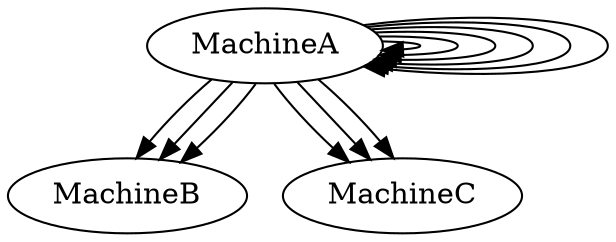 digraph {
    MachineA;
    MachineA;
    MachineB;
    MachineA;
    MachineB;
    MachineA;
    MachineB;
    MachineA;
    MachineC;
    MachineA;
    MachineC;
    MachineA;
    MachineC;
    MachineA -> MachineA;
    MachineA -> MachineB;
    MachineA -> MachineA;
    MachineA -> MachineB;
    MachineA -> MachineA;
    MachineA -> MachineB;
    MachineA -> MachineA;
    MachineA -> MachineC;
    MachineA -> MachineA;
    MachineA -> MachineC;
    MachineA -> MachineA;
    MachineA -> MachineC;
}